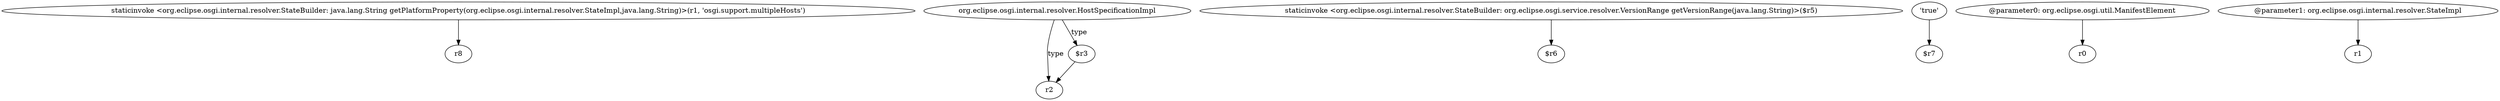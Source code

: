 digraph g {
0[label="staticinvoke <org.eclipse.osgi.internal.resolver.StateBuilder: java.lang.String getPlatformProperty(org.eclipse.osgi.internal.resolver.StateImpl,java.lang.String)>(r1, 'osgi.support.multipleHosts')"]
1[label="r8"]
0->1[label=""]
2[label="org.eclipse.osgi.internal.resolver.HostSpecificationImpl"]
3[label="r2"]
2->3[label="type"]
4[label="$r3"]
2->4[label="type"]
5[label="staticinvoke <org.eclipse.osgi.internal.resolver.StateBuilder: org.eclipse.osgi.service.resolver.VersionRange getVersionRange(java.lang.String)>($r5)"]
6[label="$r6"]
5->6[label=""]
7[label="'true'"]
8[label="$r7"]
7->8[label=""]
4->3[label=""]
9[label="@parameter0: org.eclipse.osgi.util.ManifestElement"]
10[label="r0"]
9->10[label=""]
11[label="@parameter1: org.eclipse.osgi.internal.resolver.StateImpl"]
12[label="r1"]
11->12[label=""]
}